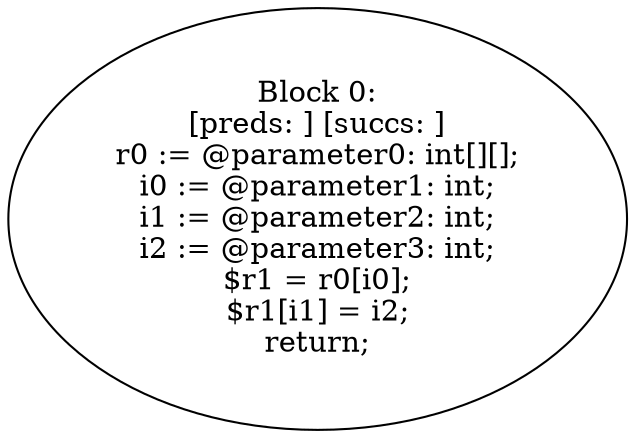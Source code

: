 digraph "unitGraph" {
    "Block 0:
[preds: ] [succs: ]
r0 := @parameter0: int[][];
i0 := @parameter1: int;
i1 := @parameter2: int;
i2 := @parameter3: int;
$r1 = r0[i0];
$r1[i1] = i2;
return;
"
}
